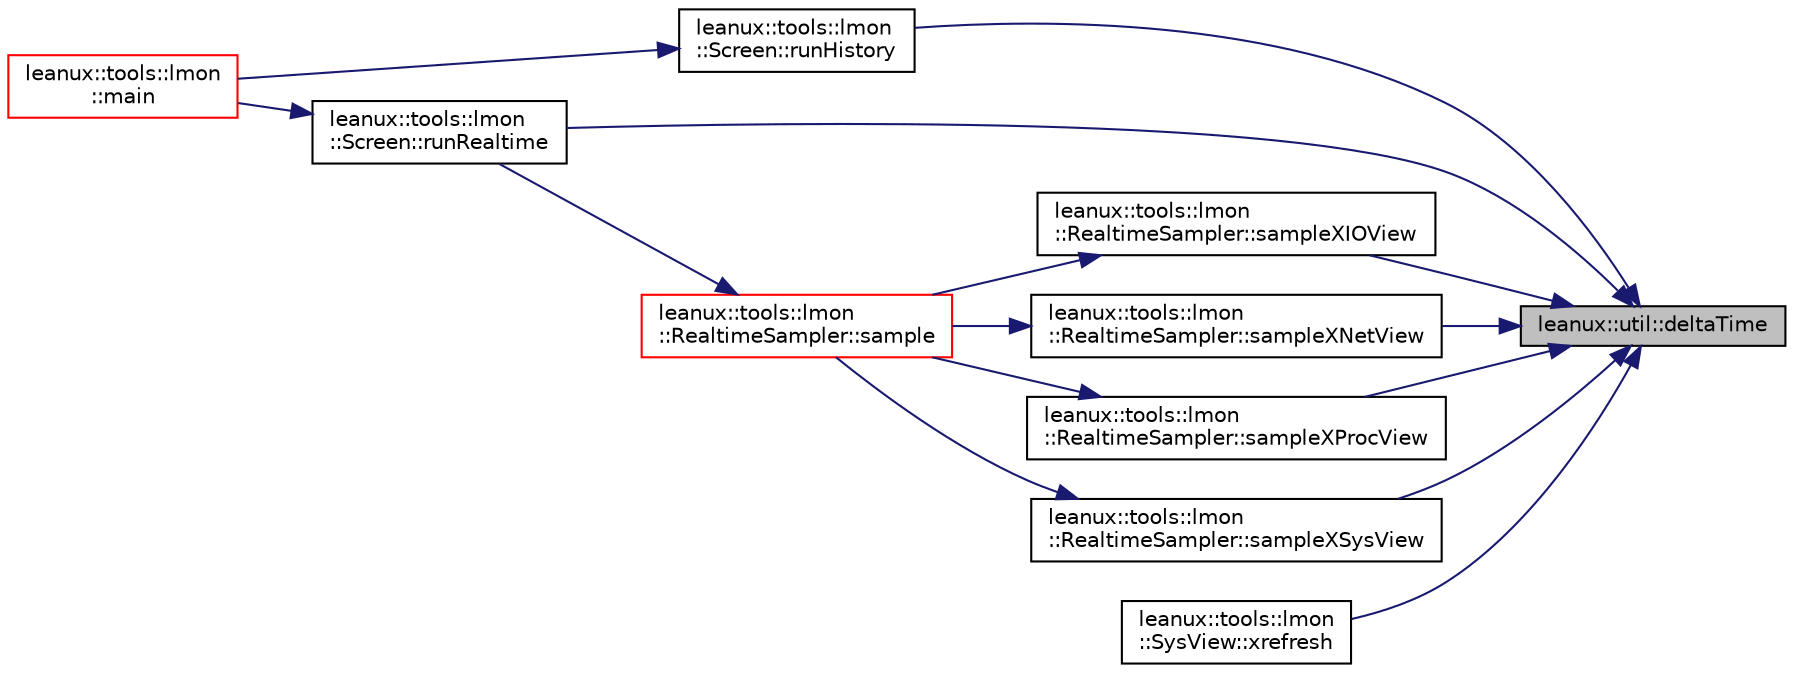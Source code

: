 digraph "leanux::util::deltaTime"
{
 // LATEX_PDF_SIZE
  bgcolor="transparent";
  edge [fontname="Helvetica",fontsize="10",labelfontname="Helvetica",labelfontsize="10"];
  node [fontname="Helvetica",fontsize="10",shape=record];
  rankdir="RL";
  Node1 [label="leanux::util::deltaTime",height=0.2,width=0.4,color="black", fillcolor="grey75", style="filled", fontcolor="black",tooltip="Return the deltaof two timevals in seconds."];
  Node1 -> Node2 [dir="back",color="midnightblue",fontsize="10",style="solid",fontname="Helvetica"];
  Node2 [label="leanux::tools::lmon\l::Screen::runHistory",height=0.2,width=0.4,color="black",URL="$classleanux_1_1tools_1_1lmon_1_1Screen.html#a010f9459d506af3a4251ea0a644282bd",tooltip="Run the Screen in history mode."];
  Node2 -> Node3 [dir="back",color="midnightblue",fontsize="10",style="solid",fontname="Helvetica"];
  Node3 [label="leanux::tools::lmon\l::main",height=0.2,width=0.4,color="red",URL="$namespaceleanux_1_1tools_1_1lmon.html#a7f59af183bc55b66e3dc0844b473daaf",tooltip=" "];
  Node1 -> Node5 [dir="back",color="midnightblue",fontsize="10",style="solid",fontname="Helvetica"];
  Node5 [label="leanux::tools::lmon\l::Screen::runRealtime",height=0.2,width=0.4,color="black",URL="$classleanux_1_1tools_1_1lmon_1_1Screen.html#aa3dfc925603031c15d1cd88405ca3c11",tooltip="Run the Screen in realtime mode."];
  Node5 -> Node3 [dir="back",color="midnightblue",fontsize="10",style="solid",fontname="Helvetica"];
  Node1 -> Node6 [dir="back",color="midnightblue",fontsize="10",style="solid",fontname="Helvetica"];
  Node6 [label="leanux::tools::lmon\l::RealtimeSampler::sampleXIOView",height=0.2,width=0.4,color="black",URL="$classleanux_1_1tools_1_1lmon_1_1RealtimeSampler.html#ae43e18aacfceb09eb9bd70db9c67fc98",tooltip=" "];
  Node6 -> Node7 [dir="back",color="midnightblue",fontsize="10",style="solid",fontname="Helvetica"];
  Node7 [label="leanux::tools::lmon\l::RealtimeSampler::sample",height=0.2,width=0.4,color="red",URL="$classleanux_1_1tools_1_1lmon_1_1RealtimeSampler.html#a9522a4a46961eb4f75d3207da1efd07f",tooltip="Sample a snapshot."];
  Node7 -> Node5 [dir="back",color="midnightblue",fontsize="10",style="solid",fontname="Helvetica"];
  Node1 -> Node9 [dir="back",color="midnightblue",fontsize="10",style="solid",fontname="Helvetica"];
  Node9 [label="leanux::tools::lmon\l::RealtimeSampler::sampleXNetView",height=0.2,width=0.4,color="black",URL="$classleanux_1_1tools_1_1lmon_1_1RealtimeSampler.html#a38271e7bf2e0c59ad4648027b7802d8d",tooltip=" "];
  Node9 -> Node7 [dir="back",color="midnightblue",fontsize="10",style="solid",fontname="Helvetica"];
  Node1 -> Node10 [dir="back",color="midnightblue",fontsize="10",style="solid",fontname="Helvetica"];
  Node10 [label="leanux::tools::lmon\l::RealtimeSampler::sampleXProcView",height=0.2,width=0.4,color="black",URL="$classleanux_1_1tools_1_1lmon_1_1RealtimeSampler.html#af80582780bfa40a11a40e647f9657d0f",tooltip=" "];
  Node10 -> Node7 [dir="back",color="midnightblue",fontsize="10",style="solid",fontname="Helvetica"];
  Node1 -> Node11 [dir="back",color="midnightblue",fontsize="10",style="solid",fontname="Helvetica"];
  Node11 [label="leanux::tools::lmon\l::RealtimeSampler::sampleXSysView",height=0.2,width=0.4,color="black",URL="$classleanux_1_1tools_1_1lmon_1_1RealtimeSampler.html#a8de42eb5d528bfa157565a81a16ae5bd",tooltip=" "];
  Node11 -> Node7 [dir="back",color="midnightblue",fontsize="10",style="solid",fontname="Helvetica"];
  Node1 -> Node12 [dir="back",color="midnightblue",fontsize="10",style="solid",fontname="Helvetica"];
  Node12 [label="leanux::tools::lmon\l::SysView::xrefresh",height=0.2,width=0.4,color="black",URL="$classleanux_1_1tools_1_1lmon_1_1SysView.html#ad72b5ee6be63091f3d320a23721d5cb4",tooltip="refresh (redraw) the View."];
}
